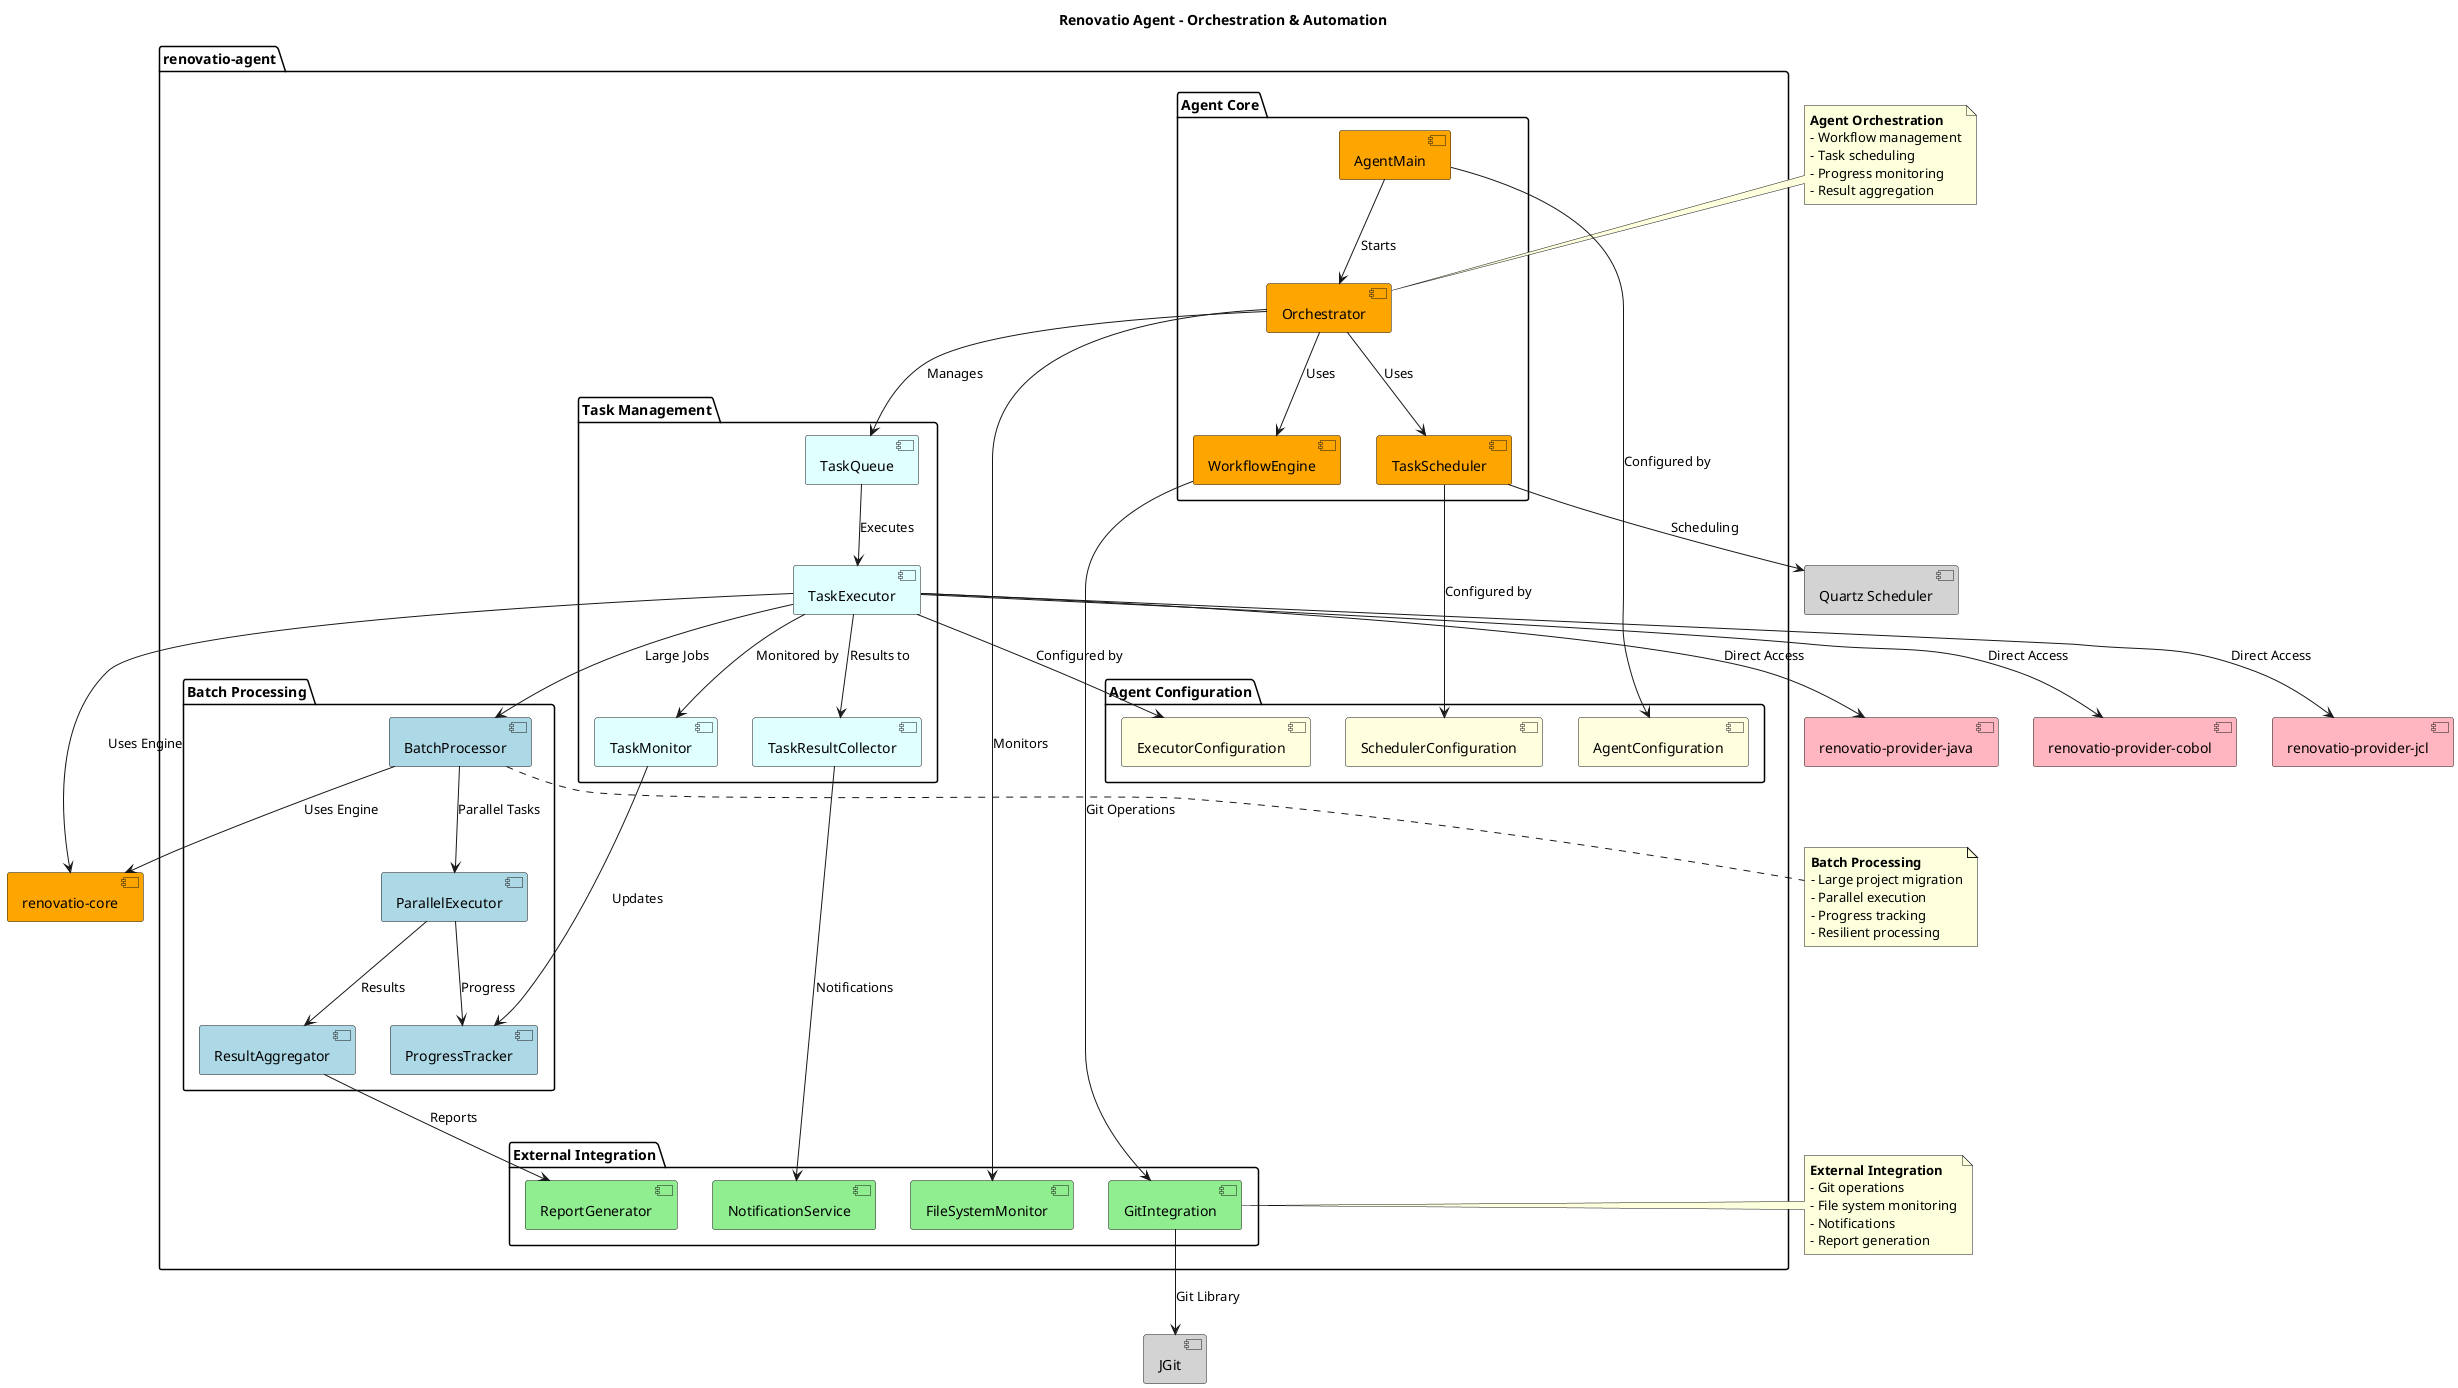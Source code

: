 @startuml
' renovatio-agent Component Diagram

title Renovatio Agent - Orchestration & Automation

package "renovatio-agent" {
  
  ' Agent Core
  package "Agent Core" {
    [AgentMain] #Orange
    [Orchestrator] #Orange
    [TaskScheduler] #Orange
    [WorkflowEngine] #Orange
  }
  
  ' Task Management
  package "Task Management" {
    [TaskQueue] #LightCyan
    [TaskExecutor] #LightCyan
    [TaskMonitor] #LightCyan
    [TaskResultCollector] #LightCyan
  }
  
  ' Batch Processing
  package "Batch Processing" {
    [BatchProcessor] #LightBlue
    [ParallelExecutor] #LightBlue
    [ProgressTracker] #LightBlue
    [ResultAggregator] #LightBlue
  }
  
  ' Integration
  package "External Integration" {
    [GitIntegration] #LightGreen
    [FileSystemMonitor] #LightGreen
    [NotificationService] #LightGreen
    [ReportGenerator] #LightGreen
  }
  
  ' Configuration
  package "Agent Configuration" {
    [AgentConfiguration] #LightYellow
    [SchedulerConfiguration] #LightYellow
    [ExecutorConfiguration] #LightYellow
  }
}

' External dependencies
[renovatio-core] #Orange
[renovatio-provider-java] #LightPink
[renovatio-provider-cobol] #LightPink
[renovatio-provider-jcl] #LightPink
[Quartz Scheduler] #LightGray
[JGit] #LightGray

' Agent core
AgentMain --> Orchestrator : Starts
AgentMain --> AgentConfiguration : Configured by
Orchestrator --> TaskScheduler : Uses
Orchestrator --> WorkflowEngine : Uses
TaskScheduler --> [Quartz Scheduler] : Scheduling

' Task management
Orchestrator --> TaskQueue : Manages
TaskQueue --> TaskExecutor : Executes
TaskExecutor --> TaskMonitor : Monitored by
TaskExecutor --> TaskResultCollector : Results to
TaskMonitor --> ProgressTracker : Updates

' Batch processing
TaskExecutor --> BatchProcessor : Large Jobs
BatchProcessor --> ParallelExecutor : Parallel Tasks
ParallelExecutor --> ProgressTracker : Progress
ParallelExecutor --> ResultAggregator : Results

' Core integration
TaskExecutor --> [renovatio-core] : Uses Engine
BatchProcessor --> [renovatio-core] : Uses Engine

' Provider integration
TaskExecutor --> [renovatio-provider-java] : Direct Access
TaskExecutor --> [renovatio-provider-cobol] : Direct Access
TaskExecutor --> [renovatio-provider-jcl] : Direct Access

' External integration
WorkflowEngine --> GitIntegration : Git Operations
GitIntegration --> [JGit] : Git Library
Orchestrator --> FileSystemMonitor : Monitors
TaskResultCollector --> NotificationService : Notifications
ResultAggregator --> ReportGenerator : Reports

' Configuration
TaskScheduler --> SchedulerConfiguration : Configured by
TaskExecutor --> ExecutorConfiguration : Configured by

note top of Orchestrator
  **Agent Orchestration**
  - Workflow management
  - Task scheduling
  - Progress monitoring
  - Result aggregation
end note

note bottom of BatchProcessor
  **Batch Processing**
  - Large project migration
  - Parallel execution
  - Progress tracking
  - Resilient processing
end note

note right of GitIntegration
  **External Integration**
  - Git operations
  - File system monitoring
  - Notifications
  - Report generation
end note

@enduml

